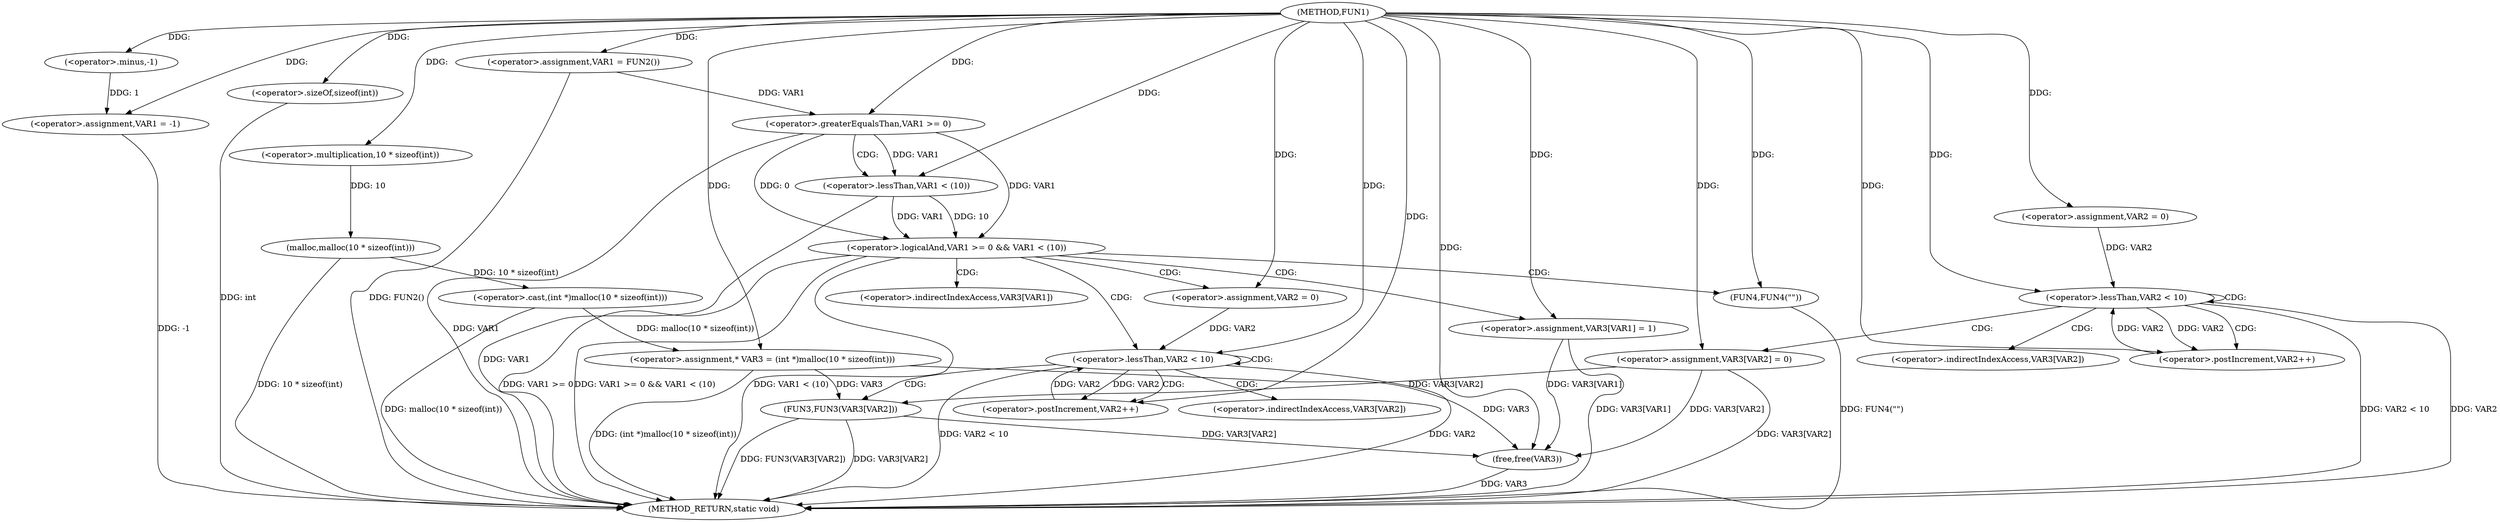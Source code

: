 digraph FUN1 {  
"1000100" [label = "(METHOD,FUN1)" ]
"1000171" [label = "(METHOD_RETURN,static void)" ]
"1000103" [label = "(<operator>.assignment,VAR1 = -1)" ]
"1000105" [label = "(<operator>.minus,-1)" ]
"1000107" [label = "(<operator>.assignment,VAR1 = FUN2())" ]
"1000113" [label = "(<operator>.assignment,* VAR3 = (int *)malloc(10 * sizeof(int)))" ]
"1000115" [label = "(<operator>.cast,(int *)malloc(10 * sizeof(int)))" ]
"1000117" [label = "(malloc,malloc(10 * sizeof(int)))" ]
"1000118" [label = "(<operator>.multiplication,10 * sizeof(int))" ]
"1000120" [label = "(<operator>.sizeOf,sizeof(int))" ]
"1000123" [label = "(<operator>.assignment,VAR2 = 0)" ]
"1000126" [label = "(<operator>.lessThan,VAR2 < 10)" ]
"1000129" [label = "(<operator>.postIncrement,VAR2++)" ]
"1000132" [label = "(<operator>.assignment,VAR3[VAR2] = 0)" ]
"1000138" [label = "(<operator>.logicalAnd,VAR1 >= 0 && VAR1 < (10))" ]
"1000139" [label = "(<operator>.greaterEqualsThan,VAR1 >= 0)" ]
"1000142" [label = "(<operator>.lessThan,VAR1 < (10))" ]
"1000146" [label = "(<operator>.assignment,VAR3[VAR1] = 1)" ]
"1000152" [label = "(<operator>.assignment,VAR2 = 0)" ]
"1000155" [label = "(<operator>.lessThan,VAR2 < 10)" ]
"1000158" [label = "(<operator>.postIncrement,VAR2++)" ]
"1000161" [label = "(FUN3,FUN3(VAR3[VAR2]))" ]
"1000167" [label = "(FUN4,FUN4(\"\"))" ]
"1000169" [label = "(free,free(VAR3))" ]
"1000133" [label = "(<operator>.indirectIndexAccess,VAR3[VAR2])" ]
"1000147" [label = "(<operator>.indirectIndexAccess,VAR3[VAR1])" ]
"1000162" [label = "(<operator>.indirectIndexAccess,VAR3[VAR2])" ]
  "1000115" -> "1000171"  [ label = "DDG: malloc(10 * sizeof(int))"] 
  "1000126" -> "1000171"  [ label = "DDG: VAR2 < 10"] 
  "1000138" -> "1000171"  [ label = "DDG: VAR1 < (10)"] 
  "1000103" -> "1000171"  [ label = "DDG: -1"] 
  "1000126" -> "1000171"  [ label = "DDG: VAR2"] 
  "1000117" -> "1000171"  [ label = "DDG: 10 * sizeof(int)"] 
  "1000132" -> "1000171"  [ label = "DDG: VAR3[VAR2]"] 
  "1000142" -> "1000171"  [ label = "DDG: VAR1"] 
  "1000169" -> "1000171"  [ label = "DDG: VAR3"] 
  "1000107" -> "1000171"  [ label = "DDG: FUN2()"] 
  "1000138" -> "1000171"  [ label = "DDG: VAR1 >= 0"] 
  "1000139" -> "1000171"  [ label = "DDG: VAR1"] 
  "1000155" -> "1000171"  [ label = "DDG: VAR2 < 10"] 
  "1000167" -> "1000171"  [ label = "DDG: FUN4(\"\")"] 
  "1000113" -> "1000171"  [ label = "DDG: (int *)malloc(10 * sizeof(int))"] 
  "1000120" -> "1000171"  [ label = "DDG: int"] 
  "1000155" -> "1000171"  [ label = "DDG: VAR2"] 
  "1000138" -> "1000171"  [ label = "DDG: VAR1 >= 0 && VAR1 < (10)"] 
  "1000161" -> "1000171"  [ label = "DDG: VAR3[VAR2]"] 
  "1000146" -> "1000171"  [ label = "DDG: VAR3[VAR1]"] 
  "1000161" -> "1000171"  [ label = "DDG: FUN3(VAR3[VAR2])"] 
  "1000105" -> "1000103"  [ label = "DDG: 1"] 
  "1000100" -> "1000103"  [ label = "DDG: "] 
  "1000100" -> "1000105"  [ label = "DDG: "] 
  "1000100" -> "1000107"  [ label = "DDG: "] 
  "1000115" -> "1000113"  [ label = "DDG: malloc(10 * sizeof(int))"] 
  "1000100" -> "1000113"  [ label = "DDG: "] 
  "1000117" -> "1000115"  [ label = "DDG: 10 * sizeof(int)"] 
  "1000118" -> "1000117"  [ label = "DDG: 10"] 
  "1000100" -> "1000118"  [ label = "DDG: "] 
  "1000100" -> "1000120"  [ label = "DDG: "] 
  "1000100" -> "1000123"  [ label = "DDG: "] 
  "1000129" -> "1000126"  [ label = "DDG: VAR2"] 
  "1000123" -> "1000126"  [ label = "DDG: VAR2"] 
  "1000100" -> "1000126"  [ label = "DDG: "] 
  "1000126" -> "1000129"  [ label = "DDG: VAR2"] 
  "1000100" -> "1000129"  [ label = "DDG: "] 
  "1000100" -> "1000132"  [ label = "DDG: "] 
  "1000139" -> "1000138"  [ label = "DDG: VAR1"] 
  "1000139" -> "1000138"  [ label = "DDG: 0"] 
  "1000107" -> "1000139"  [ label = "DDG: VAR1"] 
  "1000100" -> "1000139"  [ label = "DDG: "] 
  "1000142" -> "1000138"  [ label = "DDG: VAR1"] 
  "1000142" -> "1000138"  [ label = "DDG: 10"] 
  "1000139" -> "1000142"  [ label = "DDG: VAR1"] 
  "1000100" -> "1000142"  [ label = "DDG: "] 
  "1000100" -> "1000146"  [ label = "DDG: "] 
  "1000100" -> "1000152"  [ label = "DDG: "] 
  "1000158" -> "1000155"  [ label = "DDG: VAR2"] 
  "1000152" -> "1000155"  [ label = "DDG: VAR2"] 
  "1000100" -> "1000155"  [ label = "DDG: "] 
  "1000155" -> "1000158"  [ label = "DDG: VAR2"] 
  "1000100" -> "1000158"  [ label = "DDG: "] 
  "1000113" -> "1000161"  [ label = "DDG: VAR3"] 
  "1000132" -> "1000161"  [ label = "DDG: VAR3[VAR2]"] 
  "1000100" -> "1000167"  [ label = "DDG: "] 
  "1000113" -> "1000169"  [ label = "DDG: VAR3"] 
  "1000132" -> "1000169"  [ label = "DDG: VAR3[VAR2]"] 
  "1000161" -> "1000169"  [ label = "DDG: VAR3[VAR2]"] 
  "1000146" -> "1000169"  [ label = "DDG: VAR3[VAR1]"] 
  "1000100" -> "1000169"  [ label = "DDG: "] 
  "1000126" -> "1000126"  [ label = "CDG: "] 
  "1000126" -> "1000132"  [ label = "CDG: "] 
  "1000126" -> "1000129"  [ label = "CDG: "] 
  "1000126" -> "1000133"  [ label = "CDG: "] 
  "1000138" -> "1000167"  [ label = "CDG: "] 
  "1000138" -> "1000155"  [ label = "CDG: "] 
  "1000138" -> "1000147"  [ label = "CDG: "] 
  "1000138" -> "1000152"  [ label = "CDG: "] 
  "1000138" -> "1000146"  [ label = "CDG: "] 
  "1000139" -> "1000142"  [ label = "CDG: "] 
  "1000155" -> "1000158"  [ label = "CDG: "] 
  "1000155" -> "1000155"  [ label = "CDG: "] 
  "1000155" -> "1000161"  [ label = "CDG: "] 
  "1000155" -> "1000162"  [ label = "CDG: "] 
}
